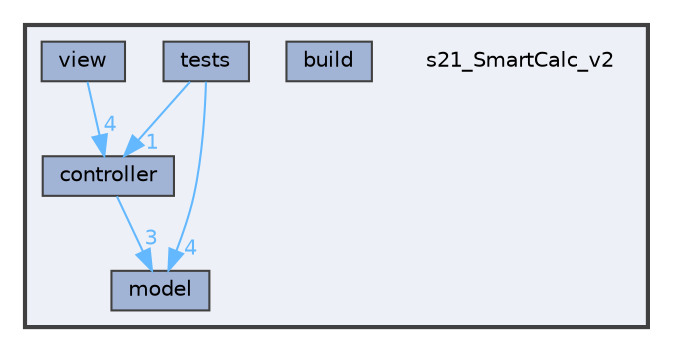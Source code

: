 digraph "s21_SmartCalc_v2"
{
 // LATEX_PDF_SIZE
  bgcolor="transparent";
  edge [fontname=Helvetica,fontsize=10,labelfontname=Helvetica,labelfontsize=10];
  node [fontname=Helvetica,fontsize=10,shape=box,height=0.2,width=0.4];
  compound=true
  subgraph clusterdir_f9b4a3e8e8b4cda273e0db56f2152fe6 {
    graph [ bgcolor="#edf0f7", pencolor="grey25", label="", fontname=Helvetica,fontsize=10 style="filled,bold", URL="dir_f9b4a3e8e8b4cda273e0db56f2152fe6.html",tooltip=""]
    dir_f9b4a3e8e8b4cda273e0db56f2152fe6 [shape=plaintext, label="s21_SmartCalc_v2"];
  dir_f56c8d31824d217300daacffcf678a10 [label="build", fillcolor="#a2b4d6", color="grey25", style="filled", URL="dir_f56c8d31824d217300daacffcf678a10.html",tooltip=""];
  dir_3c94610896232806b46b1200269b9bb2 [label="controller", fillcolor="#a2b4d6", color="grey25", style="filled", URL="dir_3c94610896232806b46b1200269b9bb2.html",tooltip=""];
  dir_966b79ed7d2a056d77a7a3ddddcb0c31 [label="model", fillcolor="#a2b4d6", color="grey25", style="filled", URL="dir_966b79ed7d2a056d77a7a3ddddcb0c31.html",tooltip=""];
  dir_37e3495c0554928975e501e0dc23b2ad [label="tests", fillcolor="#a2b4d6", color="grey25", style="filled", URL="dir_37e3495c0554928975e501e0dc23b2ad.html",tooltip=""];
  dir_c3e0c4cd20f4cd41005a2dd9452b8c7d [label="view", fillcolor="#a2b4d6", color="grey25", style="filled", URL="dir_c3e0c4cd20f4cd41005a2dd9452b8c7d.html",tooltip=""];
  }
  dir_3c94610896232806b46b1200269b9bb2->dir_966b79ed7d2a056d77a7a3ddddcb0c31 [headlabel="3", labeldistance=1.5 headhref="dir_000001_000003.html" href="dir_000001_000003.html" color="steelblue1" fontcolor="steelblue1"];
  dir_37e3495c0554928975e501e0dc23b2ad->dir_3c94610896232806b46b1200269b9bb2 [headlabel="1", labeldistance=1.5 headhref="dir_000006_000001.html" href="dir_000006_000001.html" color="steelblue1" fontcolor="steelblue1"];
  dir_37e3495c0554928975e501e0dc23b2ad->dir_966b79ed7d2a056d77a7a3ddddcb0c31 [headlabel="4", labeldistance=1.5 headhref="dir_000006_000003.html" href="dir_000006_000003.html" color="steelblue1" fontcolor="steelblue1"];
  dir_c3e0c4cd20f4cd41005a2dd9452b8c7d->dir_3c94610896232806b46b1200269b9bb2 [headlabel="4", labeldistance=1.5 headhref="dir_000007_000001.html" href="dir_000007_000001.html" color="steelblue1" fontcolor="steelblue1"];
}
